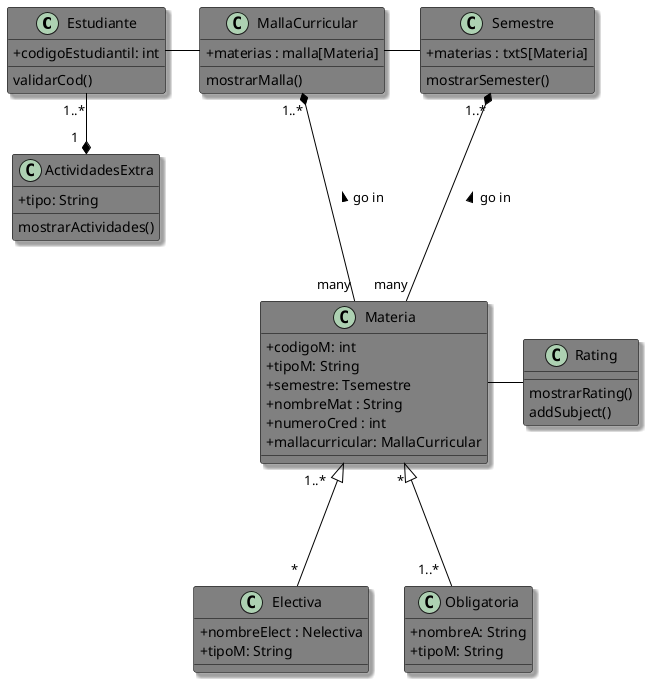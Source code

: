 @startuml "UML Project"

skinparam monochrome flase 
skinparam handwritten false 
skinparam shadowing true
skinparam StereotypeABackgroundColor true
skinparam classAttributeIconSize 0

skinparam class{
    
    BackgroundColor grey
    BorderColor Black
    ArrowColor Black
}


class Estudiante {
+ codigoEstudiantil: int 
validarCod()
}


class Materia {
+ codigoM: int 
+ tipoM: String  
+ semestre: Tsemestre
+ nombreMat : String
+ numeroCred : int
+ mallacurricular: MallaCurricular
}

Class MallaCurricular { 
+ materias : malla[Materia]
mostrarMalla()
}

Class Semestre {
+ materias : txtS[Materia]
mostrarSemester()
}


Class Electiva { 
+ nombreElect : Nelectiva
+ tipoM: String
}

Class Obligatoria {
+ nombreA: String 
+ tipoM: String
}

Class ActividadesExtra {
+ tipo: String
mostrarActividades()
}

Class Rating {
mostrarRating()
addSubject()
}

Estudiante - MallaCurricular

MallaCurricular "1..*" *---"many" Materia :  < go in 
Semestre " 1..*" *--- "many" Materia :  < go in 
MallaCurricular - Semestre
Materia "  * " <|--- "  1..*  " Obligatoria
Materia "1..*    " <|--- "   *" Electiva
Estudiante "1..*" --* "1  " ActividadesExtra
Materia - Rating



@enduml

